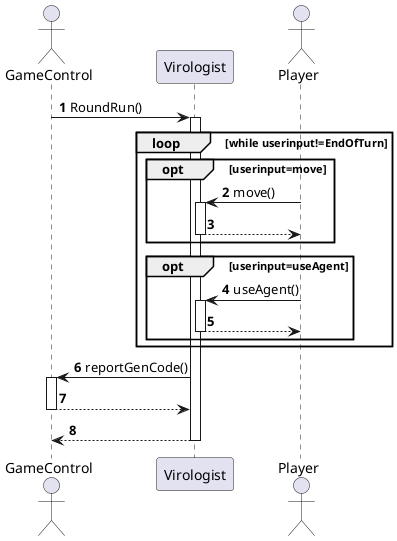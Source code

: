 @startuml
'https://plantuml.com/sequence-diagram

autonumber

actor GameControl
GameControl -> Virologist: RoundRun()
Activate Virologist
loop while userinput!=EndOfTurn
    actor Player
    opt userinput=move
        Player->Virologist:move()
        Activate Virologist
        Virologist-->Player
        Deactivate Virologist
    end
    opt userinput=useAgent
        Player->Virologist:useAgent()
        Activate Virologist
        Virologist-->Player
        Deactivate Virologist
    end
end
Virologist->GameControl:reportGenCode()
Activate GameControl
GameControl-->Virologist
deactivate GameControl
Virologist-->GameControl
Deactivate Virologist

@enduml